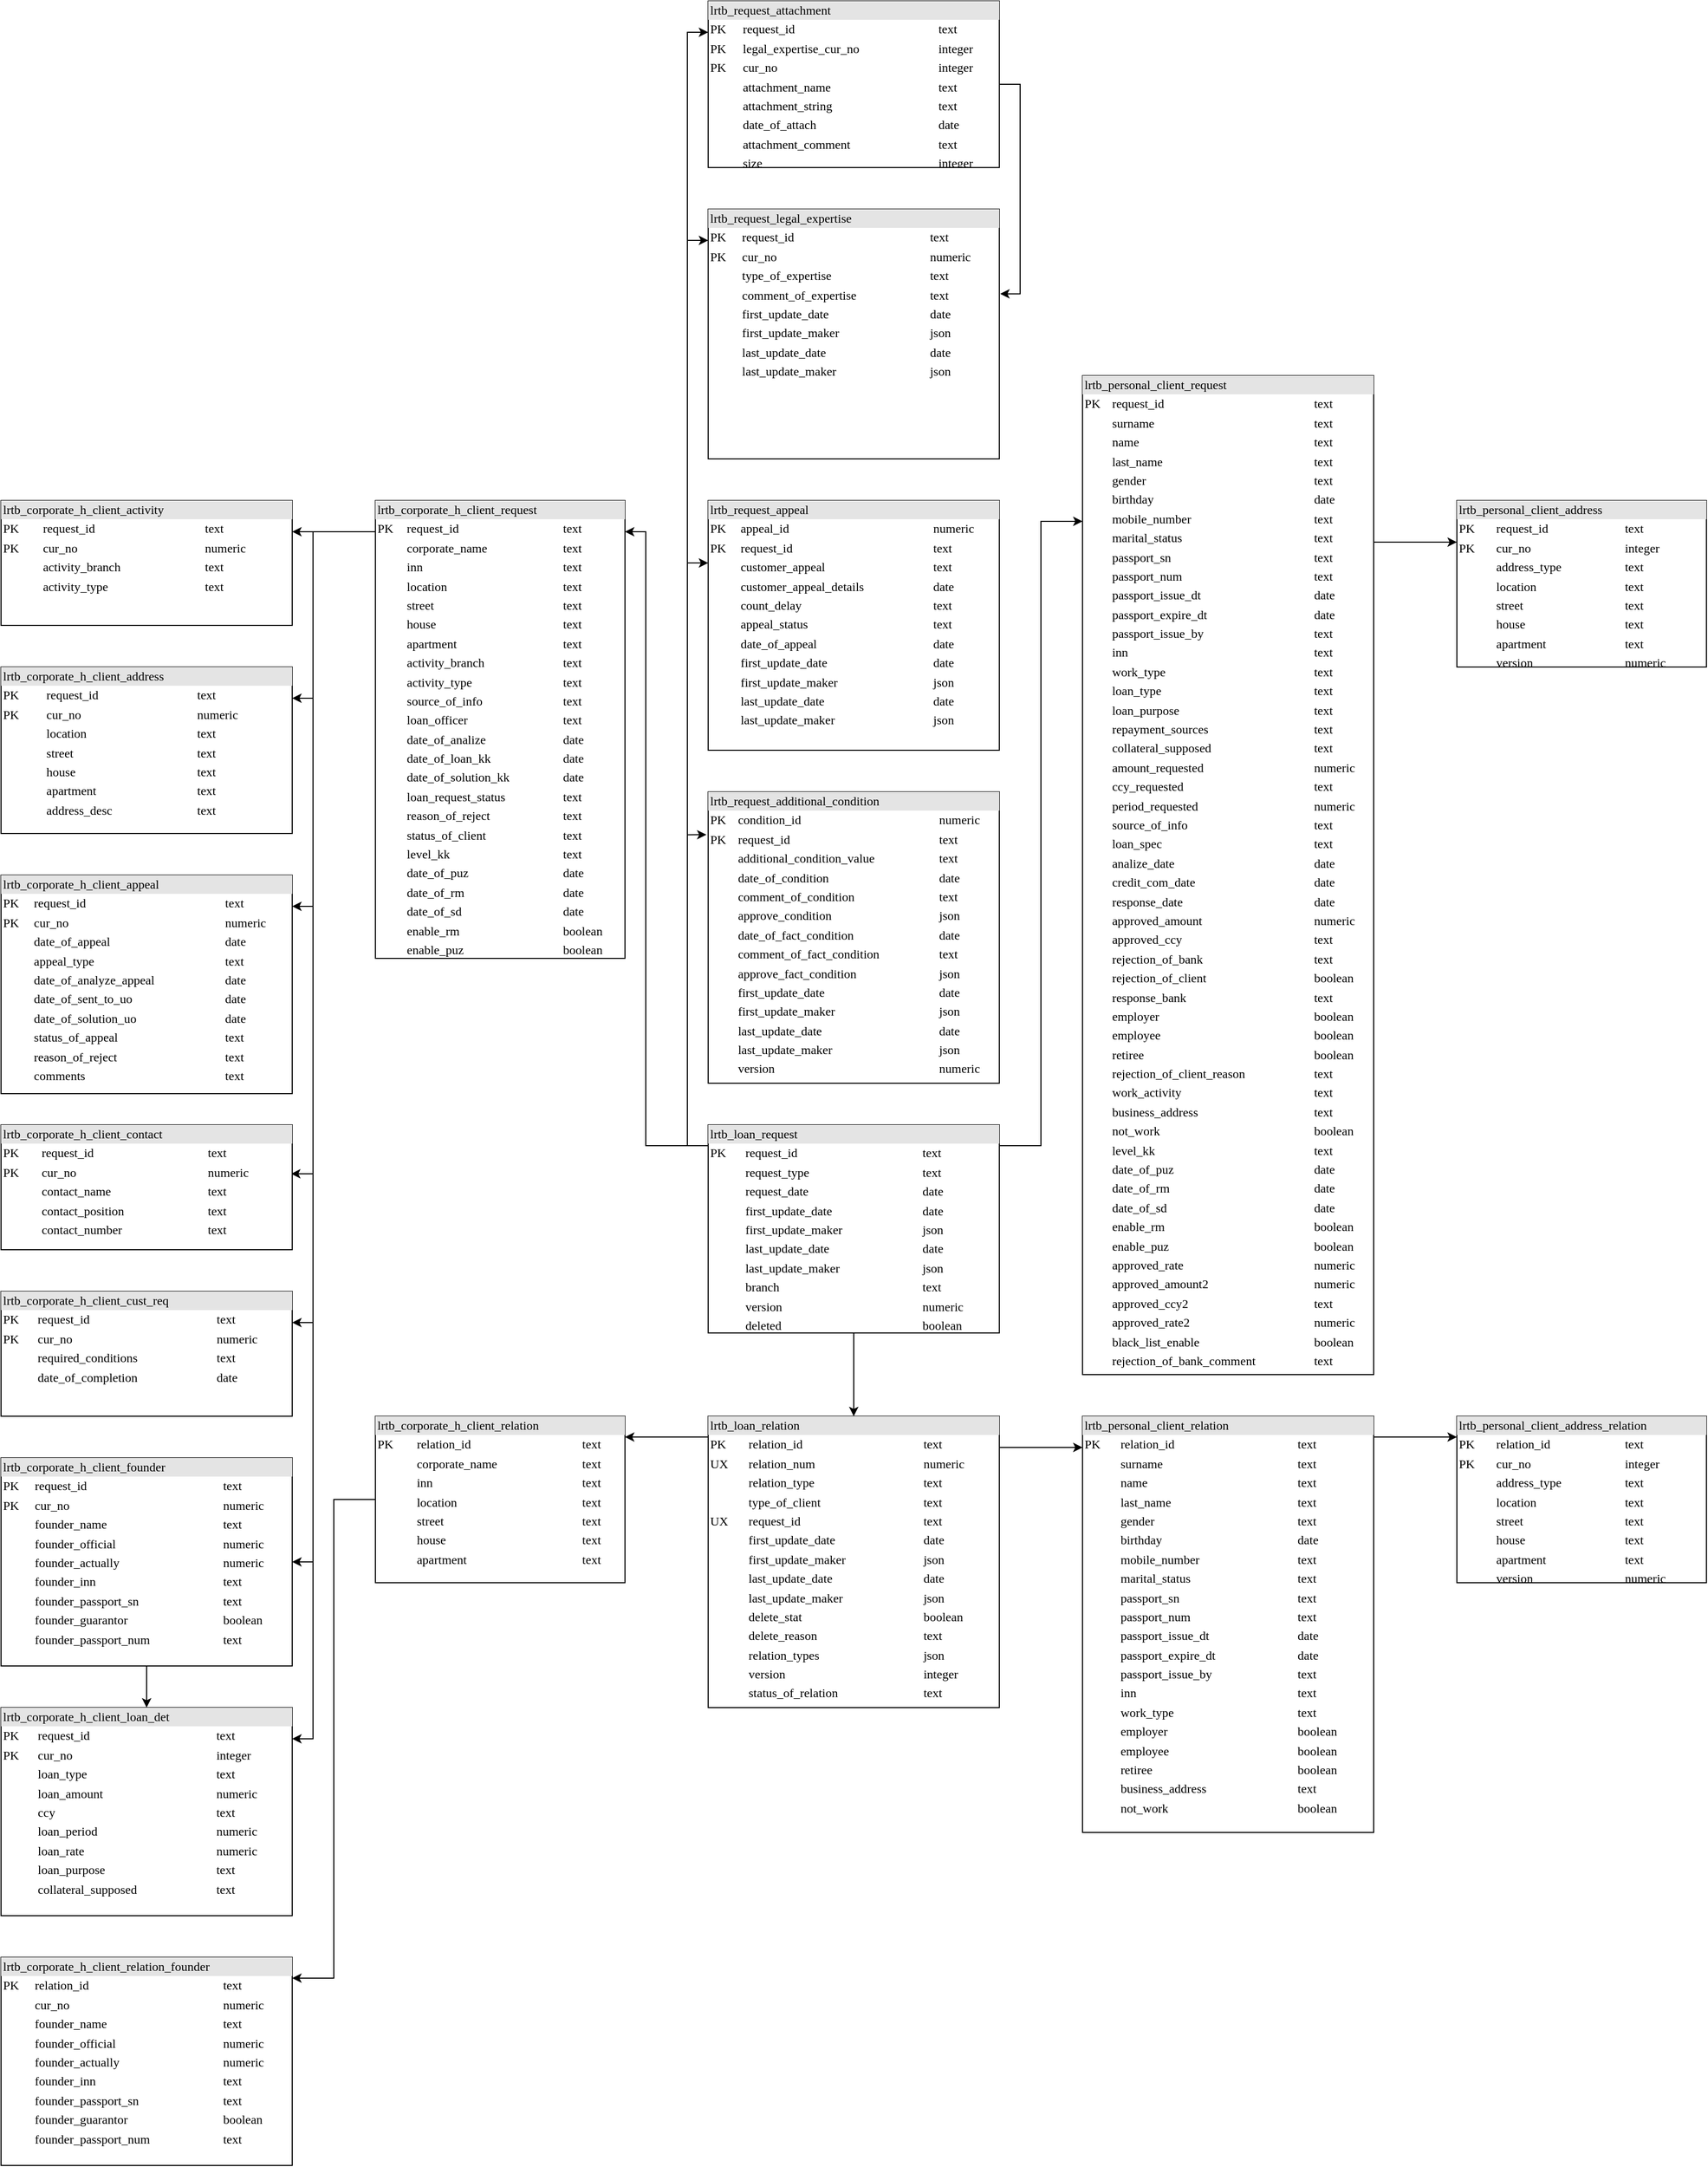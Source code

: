 <mxfile version="17.5.0" type="github" pages="2">
  <diagram name="Request Process" id="2ca16b54-16f6-2749-3443-fa8db7711227">
    <mxGraphModel dx="2878" dy="1815" grid="1" gridSize="10" guides="1" tooltips="1" connect="1" arrows="1" fold="1" page="1" pageScale="1" pageWidth="1100" pageHeight="850" background="none" math="0" shadow="0">
      <root>
        <mxCell id="0" />
        <mxCell id="1" parent="0" />
        <mxCell id="Chwgovc7j2mavLf5LXb5-2" value="" style="edgeStyle=orthogonalEdgeStyle;rounded=0;orthogonalLoop=1;jettySize=auto;html=1;exitX=0.5;exitY=1;exitDx=0;exitDy=0;" edge="1" parent="1" source="2ed32ef02a7f4228-2" target="Chwgovc7j2mavLf5LXb5-1">
          <mxGeometry relative="1" as="geometry">
            <Array as="points">
              <mxPoint x="300" y="910" />
              <mxPoint x="300" y="910" />
            </Array>
          </mxGeometry>
        </mxCell>
        <mxCell id="Chwgovc7j2mavLf5LXb5-4" value="" style="edgeStyle=orthogonalEdgeStyle;rounded=0;orthogonalLoop=1;jettySize=auto;html=1;" edge="1" parent="1" source="2ed32ef02a7f4228-2" target="Chwgovc7j2mavLf5LXb5-3">
          <mxGeometry relative="1" as="geometry">
            <Array as="points">
              <mxPoint x="100" y="660" />
              <mxPoint x="100" y="70" />
            </Array>
          </mxGeometry>
        </mxCell>
        <mxCell id="Chwgovc7j2mavLf5LXb5-53" style="edgeStyle=orthogonalEdgeStyle;rounded=0;orthogonalLoop=1;jettySize=auto;html=1;entryX=-0.006;entryY=0.147;entryDx=0;entryDy=0;entryPerimeter=0;" edge="1" parent="1" source="2ed32ef02a7f4228-2" target="Chwgovc7j2mavLf5LXb5-43">
          <mxGeometry relative="1" as="geometry">
            <mxPoint x="200" y="350" as="targetPoint" />
            <Array as="points">
              <mxPoint x="140" y="660" />
              <mxPoint x="140" y="361" />
            </Array>
          </mxGeometry>
        </mxCell>
        <mxCell id="Chwgovc7j2mavLf5LXb5-55" style="edgeStyle=orthogonalEdgeStyle;rounded=0;orthogonalLoop=1;jettySize=auto;html=1;entryX=0;entryY=0.25;entryDx=0;entryDy=0;" edge="1" parent="1" source="2ed32ef02a7f4228-2" target="Chwgovc7j2mavLf5LXb5-45">
          <mxGeometry relative="1" as="geometry">
            <Array as="points">
              <mxPoint x="140" y="660" />
              <mxPoint x="140" y="100" />
            </Array>
          </mxGeometry>
        </mxCell>
        <mxCell id="Chwgovc7j2mavLf5LXb5-56" style="edgeStyle=orthogonalEdgeStyle;rounded=0;orthogonalLoop=1;jettySize=auto;html=1;" edge="1" parent="1" source="2ed32ef02a7f4228-2" target="Chwgovc7j2mavLf5LXb5-51">
          <mxGeometry relative="1" as="geometry">
            <mxPoint x="200" y="30" as="targetPoint" />
            <Array as="points">
              <mxPoint x="140" y="660" />
              <mxPoint x="140" y="-210" />
            </Array>
          </mxGeometry>
        </mxCell>
        <mxCell id="Chwgovc7j2mavLf5LXb5-57" style="edgeStyle=orthogonalEdgeStyle;rounded=0;orthogonalLoop=1;jettySize=auto;html=1;" edge="1" parent="1" source="2ed32ef02a7f4228-2" target="Chwgovc7j2mavLf5LXb5-47">
          <mxGeometry relative="1" as="geometry">
            <Array as="points">
              <mxPoint x="140" y="660" />
              <mxPoint x="140" y="-410" />
            </Array>
          </mxGeometry>
        </mxCell>
        <mxCell id="2ed32ef02a7f4228-2" value="&lt;div style=&quot;box-sizing: border-box ; width: 100% ; background: #e4e4e4 ; padding: 2px&quot;&gt;lrtb_loan_request&lt;/div&gt;&lt;table style=&quot;width: 100% ; font-size: 1em&quot; cellpadding=&quot;2&quot; cellspacing=&quot;0&quot;&gt;&lt;tbody&gt;&lt;tr&gt;&lt;td&gt;PK&lt;/td&gt;&lt;td&gt;request_id&lt;br&gt;&lt;/td&gt;&lt;td&gt;text&lt;/td&gt;&lt;/tr&gt;&lt;tr&gt;&lt;td&gt;&lt;br&gt;&lt;/td&gt;&lt;td&gt;request_type&lt;/td&gt;&lt;td&gt;text&lt;/td&gt;&lt;/tr&gt;&lt;tr&gt;&lt;td&gt;&lt;/td&gt;&lt;td&gt;request_date&lt;/td&gt;&lt;td&gt;date&lt;br&gt;&lt;/td&gt;&lt;/tr&gt;&lt;tr&gt;&lt;td&gt;&lt;br&gt;&lt;/td&gt;&lt;td&gt;first_update_date&lt;/td&gt;&lt;td&gt;date&lt;/td&gt;&lt;/tr&gt;&lt;tr&gt;&lt;td&gt;&lt;br&gt;&lt;/td&gt;&lt;td&gt;first_update_maker&lt;br&gt;&lt;/td&gt;&lt;td&gt;json&lt;/td&gt;&lt;/tr&gt;&lt;tr&gt;&lt;td&gt;&lt;br&gt;&lt;/td&gt;&lt;td&gt;last_update_date&lt;br&gt;&lt;/td&gt;&lt;td&gt;date&lt;/td&gt;&lt;/tr&gt;&lt;tr&gt;&lt;td&gt;&lt;br&gt;&lt;/td&gt;&lt;td&gt;last_update_maker&lt;/td&gt;&lt;td&gt;json&lt;/td&gt;&lt;/tr&gt;&lt;tr&gt;&lt;td&gt;&lt;br&gt;&lt;/td&gt;&lt;td&gt;branch&lt;/td&gt;&lt;td&gt;text&lt;/td&gt;&lt;/tr&gt;&lt;tr&gt;&lt;td&gt;&lt;br&gt;&lt;/td&gt;&lt;td&gt;version&lt;/td&gt;&lt;td&gt;numeric&lt;/td&gt;&lt;/tr&gt;&lt;tr&gt;&lt;td&gt;&lt;br&gt;&lt;/td&gt;&lt;td&gt;deleted&lt;/td&gt;&lt;td&gt;boolean&lt;/td&gt;&lt;/tr&gt;&lt;/tbody&gt;&lt;/table&gt;" style="verticalAlign=top;align=left;overflow=fill;html=1;rounded=0;shadow=0;comic=0;labelBackgroundColor=none;strokeWidth=1;fontFamily=Verdana;fontSize=12" parent="1" vertex="1">
          <mxGeometry x="160" y="640" width="280" height="200" as="geometry" />
        </mxCell>
        <mxCell id="Chwgovc7j2mavLf5LXb5-7" style="edgeStyle=orthogonalEdgeStyle;rounded=0;orthogonalLoop=1;jettySize=auto;html=1;" edge="1" parent="1" source="Chwgovc7j2mavLf5LXb5-1" target="Chwgovc7j2mavLf5LXb5-5">
          <mxGeometry relative="1" as="geometry">
            <Array as="points">
              <mxPoint x="100" y="940" />
              <mxPoint x="100" y="940" />
            </Array>
          </mxGeometry>
        </mxCell>
        <mxCell id="Chwgovc7j2mavLf5LXb5-11" style="edgeStyle=orthogonalEdgeStyle;rounded=0;orthogonalLoop=1;jettySize=auto;html=1;" edge="1" parent="1" source="Chwgovc7j2mavLf5LXb5-1" target="Chwgovc7j2mavLf5LXb5-10">
          <mxGeometry relative="1" as="geometry">
            <Array as="points">
              <mxPoint x="490" y="950" />
              <mxPoint x="490" y="950" />
            </Array>
          </mxGeometry>
        </mxCell>
        <mxCell id="Chwgovc7j2mavLf5LXb5-1" value="&lt;div style=&quot;box-sizing: border-box ; width: 100% ; background: #e4e4e4 ; padding: 2px&quot;&gt;lrtb_loan_relation&lt;/div&gt;&lt;table style=&quot;width: 100% ; font-size: 1em&quot; cellpadding=&quot;2&quot; cellspacing=&quot;0&quot;&gt;&lt;tbody&gt;&lt;tr&gt;&lt;td&gt;PK&lt;/td&gt;&lt;td&gt;relation_id&lt;/td&gt;&lt;td&gt;text&lt;/td&gt;&lt;/tr&gt;&lt;tr&gt;&lt;td&gt;UX&lt;/td&gt;&lt;td&gt;relation_num&lt;/td&gt;&lt;td&gt;numeric&lt;/td&gt;&lt;/tr&gt;&lt;tr&gt;&lt;td&gt;&lt;br&gt;&lt;/td&gt;&lt;td&gt;relation_type&lt;/td&gt;&lt;td&gt;text&lt;/td&gt;&lt;/tr&gt;&lt;tr&gt;&lt;td&gt;&lt;br&gt;&lt;/td&gt;&lt;td&gt;type_of_client&lt;/td&gt;&lt;td&gt;text&lt;/td&gt;&lt;/tr&gt;&lt;tr&gt;&lt;td&gt;UX&lt;/td&gt;&lt;td&gt;request_id&lt;br&gt;&lt;/td&gt;&lt;td&gt;text&lt;/td&gt;&lt;/tr&gt;&lt;tr&gt;&lt;td&gt;&lt;br&gt;&lt;/td&gt;&lt;td&gt;first_update_date&lt;/td&gt;&lt;td&gt;date&lt;/td&gt;&lt;/tr&gt;&lt;tr&gt;&lt;td&gt;&lt;br&gt;&lt;/td&gt;&lt;td&gt;first_update_maker&lt;br&gt;&lt;/td&gt;&lt;td&gt;json&lt;/td&gt;&lt;/tr&gt;&lt;tr&gt;&lt;td&gt;&lt;br&gt;&lt;/td&gt;&lt;td&gt;last_update_date&lt;br&gt;&lt;/td&gt;&lt;td&gt;date&lt;/td&gt;&lt;/tr&gt;&lt;tr&gt;&lt;td&gt;&lt;br&gt;&lt;/td&gt;&lt;td&gt;last_update_maker&lt;/td&gt;&lt;td&gt;json&lt;/td&gt;&lt;/tr&gt;&lt;tr&gt;&lt;td&gt;&lt;br&gt;&lt;/td&gt;&lt;td&gt;delete_stat&lt;br&gt;&lt;/td&gt;&lt;td&gt;boolean&lt;br&gt;&lt;/td&gt;&lt;/tr&gt;&lt;tr&gt;&lt;td&gt;&lt;br&gt;&lt;/td&gt;&lt;td&gt;delete_reason&lt;/td&gt;&lt;td&gt;text&lt;/td&gt;&lt;/tr&gt;&lt;tr&gt;&lt;td&gt;&lt;br&gt;&lt;/td&gt;&lt;td&gt;relation_types&lt;/td&gt;&lt;td&gt;json&lt;/td&gt;&lt;/tr&gt;&lt;tr&gt;&lt;td&gt;&lt;br&gt;&lt;/td&gt;&lt;td&gt;version&lt;/td&gt;&lt;td&gt;integer&lt;/td&gt;&lt;/tr&gt;&lt;tr&gt;&lt;td&gt;&lt;br&gt;&lt;/td&gt;&lt;td&gt;status_of_relation&lt;/td&gt;&lt;td&gt;text&lt;/td&gt;&lt;/tr&gt;&lt;/tbody&gt;&lt;/table&gt;" style="verticalAlign=top;align=left;overflow=fill;html=1;rounded=0;shadow=0;comic=0;labelBackgroundColor=none;strokeWidth=1;fontFamily=Verdana;fontSize=12" vertex="1" parent="1">
          <mxGeometry x="160" y="920" width="280" height="280" as="geometry" />
        </mxCell>
        <mxCell id="Chwgovc7j2mavLf5LXb5-9" value="" style="edgeStyle=orthogonalEdgeStyle;rounded=0;orthogonalLoop=1;jettySize=auto;html=1;exitX=1;exitY=0.5;exitDx=0;exitDy=0;" edge="1" parent="1" source="2ed32ef02a7f4228-2" target="Chwgovc7j2mavLf5LXb5-8">
          <mxGeometry relative="1" as="geometry">
            <Array as="points">
              <mxPoint x="440" y="660" />
              <mxPoint x="480" y="660" />
              <mxPoint x="480" y="60" />
            </Array>
          </mxGeometry>
        </mxCell>
        <mxCell id="Chwgovc7j2mavLf5LXb5-21" style="edgeStyle=orthogonalEdgeStyle;rounded=0;orthogonalLoop=1;jettySize=auto;html=1;" edge="1" parent="1" source="Chwgovc7j2mavLf5LXb5-3" target="Chwgovc7j2mavLf5LXb5-19">
          <mxGeometry relative="1" as="geometry">
            <Array as="points">
              <mxPoint x="-170" y="70" />
              <mxPoint x="-170" y="70" />
            </Array>
          </mxGeometry>
        </mxCell>
        <mxCell id="Chwgovc7j2mavLf5LXb5-24" style="edgeStyle=orthogonalEdgeStyle;rounded=0;orthogonalLoop=1;jettySize=auto;html=1;" edge="1" parent="1" source="Chwgovc7j2mavLf5LXb5-3" target="Chwgovc7j2mavLf5LXb5-22">
          <mxGeometry relative="1" as="geometry">
            <Array as="points">
              <mxPoint x="-220" y="70" />
              <mxPoint x="-220" y="230" />
            </Array>
          </mxGeometry>
        </mxCell>
        <mxCell id="Chwgovc7j2mavLf5LXb5-27" style="edgeStyle=orthogonalEdgeStyle;rounded=0;orthogonalLoop=1;jettySize=auto;html=1;" edge="1" parent="1" source="Chwgovc7j2mavLf5LXb5-3" target="Chwgovc7j2mavLf5LXb5-25">
          <mxGeometry relative="1" as="geometry">
            <Array as="points">
              <mxPoint x="-220" y="70" />
              <mxPoint x="-220" y="430" />
            </Array>
          </mxGeometry>
        </mxCell>
        <mxCell id="Chwgovc7j2mavLf5LXb5-35" style="edgeStyle=orthogonalEdgeStyle;rounded=0;orthogonalLoop=1;jettySize=auto;html=1;entryX=0.996;entryY=0.392;entryDx=0;entryDy=0;entryPerimeter=0;" edge="1" parent="1" source="Chwgovc7j2mavLf5LXb5-3" target="Chwgovc7j2mavLf5LXb5-28">
          <mxGeometry relative="1" as="geometry">
            <Array as="points">
              <mxPoint x="-220" y="70" />
              <mxPoint x="-220" y="687" />
            </Array>
          </mxGeometry>
        </mxCell>
        <mxCell id="Chwgovc7j2mavLf5LXb5-36" style="edgeStyle=orthogonalEdgeStyle;rounded=0;orthogonalLoop=1;jettySize=auto;html=1;" edge="1" parent="1" source="Chwgovc7j2mavLf5LXb5-3" target="Chwgovc7j2mavLf5LXb5-33">
          <mxGeometry relative="1" as="geometry">
            <Array as="points">
              <mxPoint x="-220" y="70" />
              <mxPoint x="-220" y="830" />
            </Array>
          </mxGeometry>
        </mxCell>
        <mxCell id="Chwgovc7j2mavLf5LXb5-39" style="edgeStyle=orthogonalEdgeStyle;rounded=0;orthogonalLoop=1;jettySize=auto;html=1;entryX=1;entryY=0.5;entryDx=0;entryDy=0;" edge="1" parent="1" source="Chwgovc7j2mavLf5LXb5-3" target="Chwgovc7j2mavLf5LXb5-37">
          <mxGeometry relative="1" as="geometry">
            <Array as="points">
              <mxPoint x="-220" y="70" />
              <mxPoint x="-220" y="1060" />
            </Array>
          </mxGeometry>
        </mxCell>
        <mxCell id="Chwgovc7j2mavLf5LXb5-42" style="edgeStyle=orthogonalEdgeStyle;rounded=0;orthogonalLoop=1;jettySize=auto;html=1;" edge="1" parent="1" source="Chwgovc7j2mavLf5LXb5-3" target="Chwgovc7j2mavLf5LXb5-40">
          <mxGeometry relative="1" as="geometry">
            <Array as="points">
              <mxPoint x="-220" y="70" />
              <mxPoint x="-220" y="1230" />
            </Array>
          </mxGeometry>
        </mxCell>
        <mxCell id="Chwgovc7j2mavLf5LXb5-3" value="&lt;div style=&quot;box-sizing: border-box ; width: 100% ; background: #e4e4e4 ; padding: 2px&quot;&gt;lrtb_corporate_h_client_request&lt;/div&gt;&lt;table style=&quot;width: 100% ; font-size: 1em&quot; cellpadding=&quot;2&quot; cellspacing=&quot;0&quot;&gt;&lt;tbody&gt;&lt;tr&gt;&lt;td&gt;PK&lt;/td&gt;&lt;td&gt;request_id&lt;br&gt;&lt;/td&gt;&lt;td&gt;text&lt;/td&gt;&lt;/tr&gt;&lt;tr&gt;&lt;td&gt;&lt;br&gt;&lt;/td&gt;&lt;td&gt;corporate_name&lt;/td&gt;&lt;td&gt;text&lt;/td&gt;&lt;/tr&gt;&lt;tr&gt;&lt;td&gt;&lt;/td&gt;&lt;td&gt;inn&lt;/td&gt;&lt;td&gt;text&lt;br&gt;&lt;/td&gt;&lt;/tr&gt;&lt;tr&gt;&lt;td&gt;&lt;br&gt;&lt;/td&gt;&lt;td&gt;location&lt;/td&gt;&lt;td&gt;text&lt;/td&gt;&lt;/tr&gt;&lt;tr&gt;&lt;td&gt;&lt;br&gt;&lt;/td&gt;&lt;td&gt;street&lt;/td&gt;&lt;td&gt;text&lt;/td&gt;&lt;/tr&gt;&lt;tr&gt;&lt;td&gt;&lt;br&gt;&lt;/td&gt;&lt;td&gt;house&lt;/td&gt;&lt;td&gt;text&lt;/td&gt;&lt;/tr&gt;&lt;tr&gt;&lt;td&gt;&lt;br&gt;&lt;/td&gt;&lt;td&gt;apartment&lt;/td&gt;&lt;td&gt;text&lt;br&gt;&lt;/td&gt;&lt;/tr&gt;&lt;tr&gt;&lt;td&gt;&lt;br&gt;&lt;/td&gt;&lt;td&gt;activity_branch&lt;/td&gt;&lt;td&gt;text&lt;br&gt;&lt;/td&gt;&lt;/tr&gt;&lt;tr&gt;&lt;td&gt;&lt;br&gt;&lt;/td&gt;&lt;td&gt;activity_type&lt;/td&gt;&lt;td&gt;text&lt;br&gt;&lt;/td&gt;&lt;/tr&gt;&lt;tr&gt;&lt;td&gt;&lt;br&gt;&lt;/td&gt;&lt;td&gt;source_of_info&lt;/td&gt;&lt;td&gt;text&lt;br&gt;&lt;/td&gt;&lt;/tr&gt;&lt;tr&gt;&lt;td&gt;&lt;br&gt;&lt;/td&gt;&lt;td&gt;loan_officer&lt;/td&gt;&lt;td&gt;text&lt;/td&gt;&lt;/tr&gt;&lt;tr&gt;&lt;td&gt;&lt;br&gt;&lt;/td&gt;&lt;td&gt;date_of_analize&lt;/td&gt;&lt;td&gt;date&lt;/td&gt;&lt;/tr&gt;&lt;tr&gt;&lt;td&gt;&lt;br&gt;&lt;/td&gt;&lt;td&gt;date_of_loan_kk&lt;/td&gt;&lt;td&gt;date&lt;/td&gt;&lt;/tr&gt;&lt;tr&gt;&lt;td&gt;&lt;br&gt;&lt;/td&gt;&lt;td&gt;date_of_solution_kk&lt;/td&gt;&lt;td&gt;date&lt;/td&gt;&lt;/tr&gt;&lt;tr&gt;&lt;td&gt;&lt;br&gt;&lt;/td&gt;&lt;td&gt;loan_request_status&lt;/td&gt;&lt;td&gt;text&lt;br&gt;&lt;/td&gt;&lt;/tr&gt;&lt;tr&gt;&lt;td&gt;&lt;br&gt;&lt;/td&gt;&lt;td&gt;reason_of_reject&lt;/td&gt;&lt;td&gt;text&lt;br&gt;&lt;/td&gt;&lt;/tr&gt;&lt;tr&gt;&lt;td&gt;&lt;br&gt;&lt;/td&gt;&lt;td&gt;status_of_client&lt;/td&gt;&lt;td&gt;text&lt;br&gt;&lt;/td&gt;&lt;/tr&gt;&lt;tr&gt;&lt;td&gt;&lt;br&gt;&lt;/td&gt;&lt;td&gt;level_kk&lt;/td&gt;&lt;td&gt;text&lt;/td&gt;&lt;/tr&gt;&lt;tr&gt;&lt;td&gt;&lt;br&gt;&lt;/td&gt;&lt;td&gt;date_of_puz&lt;/td&gt;&lt;td&gt;date&lt;/td&gt;&lt;/tr&gt;&lt;tr&gt;&lt;td&gt;&lt;br&gt;&lt;/td&gt;&lt;td&gt;date_of_rm&lt;/td&gt;&lt;td&gt;date&lt;/td&gt;&lt;/tr&gt;&lt;tr&gt;&lt;td&gt;&lt;br&gt;&lt;/td&gt;&lt;td&gt;date_of_sd&lt;/td&gt;&lt;td&gt;date&lt;/td&gt;&lt;/tr&gt;&lt;tr&gt;&lt;td&gt;&lt;br&gt;&lt;/td&gt;&lt;td&gt;enable_rm&lt;/td&gt;&lt;td&gt;boolean&lt;/td&gt;&lt;/tr&gt;&lt;tr&gt;&lt;td&gt;&lt;br&gt;&lt;/td&gt;&lt;td&gt;enable_puz&lt;/td&gt;&lt;td&gt;boolean&lt;/td&gt;&lt;/tr&gt;&lt;/tbody&gt;&lt;/table&gt;" style="verticalAlign=top;align=left;overflow=fill;html=1;rounded=0;shadow=0;comic=0;labelBackgroundColor=none;strokeWidth=1;fontFamily=Verdana;fontSize=12" vertex="1" parent="1">
          <mxGeometry x="-160" y="40" width="240" height="440" as="geometry" />
        </mxCell>
        <mxCell id="Chwgovc7j2mavLf5LXb5-60" value="" style="edgeStyle=orthogonalEdgeStyle;rounded=0;orthogonalLoop=1;jettySize=auto;html=1;" edge="1" parent="1" source="Chwgovc7j2mavLf5LXb5-5" target="Chwgovc7j2mavLf5LXb5-59">
          <mxGeometry relative="1" as="geometry">
            <Array as="points">
              <mxPoint x="-200" y="1000" />
              <mxPoint x="-200" y="1460" />
            </Array>
          </mxGeometry>
        </mxCell>
        <mxCell id="Chwgovc7j2mavLf5LXb5-5" value="&lt;div style=&quot;box-sizing: border-box ; width: 100% ; background: #e4e4e4 ; padding: 2px&quot;&gt;lrtb_corporate_h_client_relation&lt;/div&gt;&lt;table style=&quot;width: 100% ; font-size: 1em&quot; cellpadding=&quot;2&quot; cellspacing=&quot;0&quot;&gt;&lt;tbody&gt;&lt;tr&gt;&lt;td&gt;PK&lt;/td&gt;&lt;td&gt;relation_id&lt;br&gt;&lt;/td&gt;&lt;td&gt;text&lt;/td&gt;&lt;/tr&gt;&lt;tr&gt;&lt;td&gt;&lt;br&gt;&lt;/td&gt;&lt;td&gt;corporate_name&lt;/td&gt;&lt;td&gt;text&lt;/td&gt;&lt;/tr&gt;&lt;tr&gt;&lt;td&gt;&lt;/td&gt;&lt;td&gt;inn&lt;/td&gt;&lt;td&gt;text&lt;br&gt;&lt;/td&gt;&lt;/tr&gt;&lt;tr&gt;&lt;td&gt;&lt;br&gt;&lt;/td&gt;&lt;td&gt;location&lt;/td&gt;&lt;td&gt;text&lt;/td&gt;&lt;/tr&gt;&lt;tr&gt;&lt;td&gt;&lt;br&gt;&lt;/td&gt;&lt;td&gt;street&lt;/td&gt;&lt;td&gt;text&lt;/td&gt;&lt;/tr&gt;&lt;tr&gt;&lt;td&gt;&lt;br&gt;&lt;/td&gt;&lt;td&gt;house&lt;/td&gt;&lt;td&gt;text&lt;/td&gt;&lt;/tr&gt;&lt;tr&gt;&lt;td&gt;&lt;br&gt;&lt;/td&gt;&lt;td&gt;apartment&lt;/td&gt;&lt;td&gt;text&lt;br&gt;&lt;/td&gt;&lt;/tr&gt;&lt;/tbody&gt;&lt;/table&gt;" style="verticalAlign=top;align=left;overflow=fill;html=1;rounded=0;shadow=0;comic=0;labelBackgroundColor=none;strokeWidth=1;fontFamily=Verdana;fontSize=12" vertex="1" parent="1">
          <mxGeometry x="-160" y="920" width="240" height="160" as="geometry" />
        </mxCell>
        <mxCell id="Chwgovc7j2mavLf5LXb5-17" style="edgeStyle=orthogonalEdgeStyle;rounded=0;orthogonalLoop=1;jettySize=auto;html=1;entryX=0;entryY=0.25;entryDx=0;entryDy=0;" edge="1" parent="1" source="Chwgovc7j2mavLf5LXb5-8" target="Chwgovc7j2mavLf5LXb5-12">
          <mxGeometry relative="1" as="geometry">
            <mxPoint x="870" y="530" as="targetPoint" />
            <Array as="points">
              <mxPoint x="820" y="80" />
              <mxPoint x="820" y="80" />
            </Array>
          </mxGeometry>
        </mxCell>
        <mxCell id="Chwgovc7j2mavLf5LXb5-8" value="&lt;div style=&quot;box-sizing: border-box ; width: 100% ; background: #e4e4e4 ; padding: 2px&quot;&gt;lrtb_personal_client_request&lt;/div&gt;&lt;table style=&quot;width: 100% ; font-size: 1em&quot; cellpadding=&quot;2&quot; cellspacing=&quot;0&quot;&gt;&lt;tbody&gt;&lt;tr&gt;&lt;td&gt;PK&lt;/td&gt;&lt;td&gt;request_id&lt;br&gt;&lt;/td&gt;&lt;td&gt;text&lt;/td&gt;&lt;/tr&gt;&lt;tr&gt;&lt;td&gt;&lt;br&gt;&lt;/td&gt;&lt;td&gt;surname&lt;/td&gt;&lt;td&gt;text&lt;/td&gt;&lt;/tr&gt;&lt;tr&gt;&lt;td&gt;&lt;/td&gt;&lt;td&gt;name&lt;/td&gt;&lt;td&gt;text&lt;br&gt;&lt;/td&gt;&lt;/tr&gt;&lt;tr&gt;&lt;td&gt;&lt;br&gt;&lt;/td&gt;&lt;td&gt;last_name&lt;br&gt;&lt;/td&gt;&lt;td&gt;text&lt;br&gt;&lt;/td&gt;&lt;/tr&gt;&lt;tr&gt;&lt;td&gt;&lt;br&gt;&lt;/td&gt;&lt;td&gt;gender&lt;br&gt;&lt;/td&gt;&lt;td&gt;text&lt;br&gt;&lt;/td&gt;&lt;/tr&gt;&lt;tr&gt;&lt;td&gt;&lt;br&gt;&lt;/td&gt;&lt;td&gt;birthday&lt;br&gt;&lt;/td&gt;&lt;td&gt;date&lt;br&gt;&lt;/td&gt;&lt;/tr&gt;&lt;tr&gt;&lt;td&gt;&lt;br&gt;&lt;/td&gt;&lt;td&gt;mobile_number&lt;br&gt;&lt;/td&gt;&lt;td&gt;text&lt;br&gt;&lt;/td&gt;&lt;/tr&gt;&lt;tr&gt;&lt;td&gt;&lt;br&gt;&lt;/td&gt;&lt;td&gt;marital_status&lt;br&gt;&lt;/td&gt;&lt;td&gt;text&lt;br&gt;&lt;/td&gt;&lt;/tr&gt;&lt;tr&gt;&lt;td&gt;&lt;br&gt;&lt;/td&gt;&lt;td&gt;passport_sn&lt;br&gt;&lt;/td&gt;&lt;td&gt;text&lt;br&gt;&lt;/td&gt;&lt;/tr&gt;&lt;tr&gt;&lt;td&gt;&lt;br&gt;&lt;/td&gt;&lt;td&gt;passport_num&lt;br&gt;&lt;/td&gt;&lt;td&gt;text&lt;br&gt;&lt;/td&gt;&lt;/tr&gt;&lt;tr&gt;&lt;td&gt;&lt;br&gt;&lt;/td&gt;&lt;td&gt;passport_issue_dt&lt;br&gt;&lt;/td&gt;&lt;td&gt;date&lt;br&gt;&lt;/td&gt;&lt;/tr&gt;&lt;tr&gt;&lt;td&gt;&lt;br&gt;&lt;/td&gt;&lt;td&gt;passport_expire_dt&lt;br&gt;&lt;/td&gt;&lt;td&gt;date&lt;br&gt;&lt;/td&gt;&lt;/tr&gt;&lt;tr&gt;&lt;td&gt;&lt;br&gt;&lt;/td&gt;&lt;td&gt;passport_issue_by&lt;br&gt;&lt;/td&gt;&lt;td&gt;text&lt;br&gt;&lt;/td&gt;&lt;/tr&gt;&lt;tr&gt;&lt;td&gt;&lt;br&gt;&lt;/td&gt;&lt;td&gt;inn&lt;br&gt;&lt;/td&gt;&lt;td&gt;text&lt;br&gt;&lt;/td&gt;&lt;/tr&gt;&lt;tr&gt;&lt;td&gt;&lt;br&gt;&lt;/td&gt;&lt;td&gt;work_type&lt;br&gt;&lt;/td&gt;&lt;td&gt;text&lt;br&gt;&lt;/td&gt;&lt;/tr&gt;&lt;tr&gt;&lt;td&gt;&lt;br&gt;&lt;/td&gt;&lt;td&gt;loan_type&lt;br&gt;&lt;/td&gt;&lt;td&gt;text&lt;br&gt;&lt;/td&gt;&lt;/tr&gt;&lt;tr&gt;&lt;td&gt;&lt;br&gt;&lt;/td&gt;&lt;td&gt;loan_purpose&lt;br&gt;&lt;/td&gt;&lt;td&gt;text&lt;br&gt;&lt;/td&gt;&lt;/tr&gt;&lt;tr&gt;&lt;td&gt;&lt;br&gt;&lt;/td&gt;&lt;td&gt;repayment_sources&lt;br&gt;&lt;/td&gt;&lt;td&gt;text&lt;br&gt;&lt;/td&gt;&lt;/tr&gt;&lt;tr&gt;&lt;td&gt;&lt;br&gt;&lt;/td&gt;&lt;td&gt;collateral_supposed&lt;br&gt;&lt;/td&gt;&lt;td&gt;text&lt;br&gt;&lt;/td&gt;&lt;/tr&gt;&lt;tr&gt;&lt;td&gt;&lt;br&gt;&lt;/td&gt;&lt;td&gt;amount_requested&lt;br&gt;&lt;/td&gt;&lt;td&gt;numeric&lt;br&gt;&lt;/td&gt;&lt;/tr&gt;&lt;tr&gt;&lt;td&gt;&lt;br&gt;&lt;/td&gt;&lt;td&gt;ccy_requested&lt;br&gt;&lt;/td&gt;&lt;td&gt;text&lt;br&gt;&lt;/td&gt;&lt;/tr&gt;&lt;tr&gt;&lt;td&gt;&lt;br&gt;&lt;/td&gt;&lt;td&gt;period_requested&lt;br&gt;&lt;/td&gt;&lt;td&gt;numeric&lt;br&gt;&lt;/td&gt;&lt;/tr&gt;&lt;tr&gt;&lt;td&gt;&lt;br&gt;&lt;/td&gt;&lt;td&gt;source_of_info&lt;br&gt;&lt;/td&gt;&lt;td&gt;text&lt;br&gt;&lt;/td&gt;&lt;/tr&gt;&lt;tr&gt;&lt;td&gt;&lt;br&gt;&lt;/td&gt;&lt;td&gt;loan_spec&lt;br&gt;&lt;/td&gt;&lt;td&gt;text&lt;br&gt;&lt;/td&gt;&lt;/tr&gt;&lt;tr&gt;&lt;td&gt;&lt;br&gt;&lt;/td&gt;&lt;td&gt;analize_date&lt;br&gt;&lt;/td&gt;&lt;td&gt;date&lt;br&gt;&lt;/td&gt;&lt;/tr&gt;&lt;tr&gt;&lt;td&gt;&lt;br&gt;&lt;/td&gt;&lt;td&gt;credit_com_date&lt;br&gt;&lt;/td&gt;&lt;td&gt;date&lt;br&gt;&lt;/td&gt;&lt;/tr&gt;&lt;tr&gt;&lt;td&gt;&lt;br&gt;&lt;/td&gt;&lt;td&gt;response_date&lt;br&gt;&lt;/td&gt;&lt;td&gt;date&lt;br&gt;&lt;/td&gt;&lt;/tr&gt;&lt;tr&gt;&lt;td&gt;&lt;br&gt;&lt;/td&gt;&lt;td&gt;approved_amount&lt;br&gt;&lt;/td&gt;&lt;td&gt;numeric&lt;br&gt;&lt;/td&gt;&lt;/tr&gt;&lt;tr&gt;&lt;td&gt;&lt;br&gt;&lt;/td&gt;&lt;td&gt;approved_ccy&lt;br&gt;&lt;/td&gt;&lt;td&gt;text&lt;br&gt;&lt;/td&gt;&lt;/tr&gt;&lt;tr&gt;&lt;td&gt;&lt;br&gt;&lt;/td&gt;&lt;td&gt;rejection_of_bank&lt;br&gt;&lt;/td&gt;&lt;td&gt;text&lt;br&gt;&lt;/td&gt;&lt;/tr&gt;&lt;tr&gt;&lt;td&gt;&lt;br&gt;&lt;/td&gt;&lt;td&gt;rejection_of_client&lt;br&gt;&lt;/td&gt;&lt;td&gt;boolean&lt;br&gt;&lt;/td&gt;&lt;/tr&gt;&lt;tr&gt;&lt;td&gt;&lt;br&gt;&lt;/td&gt;&lt;td&gt;response_bank&lt;br&gt;&lt;/td&gt;&lt;td&gt;text&lt;br&gt;&lt;/td&gt;&lt;/tr&gt;&lt;tr&gt;&lt;td&gt;&lt;br&gt;&lt;/td&gt;&lt;td&gt;employer&lt;br&gt;&lt;/td&gt;&lt;td&gt;boolean&lt;br&gt;&lt;/td&gt;&lt;/tr&gt;&lt;tr&gt;&lt;td&gt;&lt;br&gt;&lt;/td&gt;&lt;td&gt;employee&lt;br&gt;&lt;/td&gt;&lt;td&gt;boolean&lt;br&gt;&lt;/td&gt;&lt;/tr&gt;&lt;tr&gt;&lt;td&gt;&lt;br&gt;&lt;/td&gt;&lt;td&gt;retiree&lt;br&gt;&lt;/td&gt;&lt;td&gt;boolean&lt;br&gt;&lt;/td&gt;&lt;/tr&gt;&lt;tr&gt;&lt;td&gt;&lt;br&gt;&lt;/td&gt;&lt;td&gt;rejection_of_client_reason&lt;br&gt;&lt;/td&gt;&lt;td&gt;text&lt;br&gt;&lt;/td&gt;&lt;/tr&gt;&lt;tr&gt;&lt;td&gt;&lt;br&gt;&lt;/td&gt;&lt;td&gt;work_activity&lt;br&gt;&lt;/td&gt;&lt;td&gt;text&lt;br&gt;&lt;/td&gt;&lt;/tr&gt;&lt;tr&gt;&lt;td&gt;&lt;br&gt;&lt;/td&gt;&lt;td&gt;business_address&lt;br&gt;&lt;/td&gt;&lt;td&gt;text&lt;br&gt;&lt;/td&gt;&lt;/tr&gt;&lt;tr&gt;&lt;td&gt;&lt;br&gt;&lt;/td&gt;&lt;td&gt;not_work&lt;br&gt;&lt;/td&gt;&lt;td&gt;boolean&lt;br&gt;&lt;/td&gt;&lt;/tr&gt;&lt;tr&gt;&lt;td&gt;&lt;br&gt;&lt;/td&gt;&lt;td&gt;level_kk&lt;br&gt;&lt;/td&gt;&lt;td&gt;text&lt;br&gt;&lt;/td&gt;&lt;/tr&gt;&lt;tr&gt;&lt;td&gt;&lt;br&gt;&lt;/td&gt;&lt;td&gt;date_of_puz&lt;br&gt;&lt;/td&gt;&lt;td&gt;date&lt;br&gt;&lt;/td&gt;&lt;/tr&gt;&lt;tr&gt;&lt;td&gt;&lt;br&gt;&lt;/td&gt;&lt;td&gt;date_of_rm&lt;br&gt;&lt;/td&gt;&lt;td&gt;date&lt;br&gt;&lt;/td&gt;&lt;/tr&gt;&lt;tr&gt;&lt;td&gt;&lt;br&gt;&lt;/td&gt;&lt;td&gt;date_of_sd&lt;br&gt;&lt;/td&gt;&lt;td&gt;date&lt;br&gt;&lt;/td&gt;&lt;/tr&gt;&lt;tr&gt;&lt;td&gt;&lt;br&gt;&lt;/td&gt;&lt;td&gt;enable_rm&lt;br&gt;&lt;/td&gt;&lt;td&gt;boolean&lt;br&gt;&lt;/td&gt;&lt;/tr&gt;&lt;tr&gt;&lt;td&gt;&lt;br&gt;&lt;/td&gt;&lt;td&gt;enable_puz&lt;br&gt;&lt;/td&gt;&lt;td&gt;boolean&lt;br&gt;&lt;/td&gt;&lt;/tr&gt;&lt;tr&gt;&lt;td&gt;&lt;br&gt;&lt;/td&gt;&lt;td&gt;approved_rate&lt;br&gt;&lt;/td&gt;&lt;td&gt;numeric&lt;br&gt;&lt;/td&gt;&lt;/tr&gt;&lt;tr&gt;&lt;td&gt;&lt;br&gt;&lt;/td&gt;&lt;td&gt;approved_amount2&lt;br&gt;&lt;/td&gt;&lt;td&gt;numeric&lt;br&gt;&lt;/td&gt;&lt;/tr&gt;&lt;tr&gt;&lt;td&gt;&lt;br&gt;&lt;/td&gt;&lt;td&gt;approved_ccy2&lt;br&gt;&lt;/td&gt;&lt;td&gt;text&lt;br&gt;&lt;/td&gt;&lt;/tr&gt;&lt;tr&gt;&lt;td&gt;&lt;br&gt;&lt;/td&gt;&lt;td&gt;approved_rate2&lt;br&gt;&lt;/td&gt;&lt;td&gt;numeric&lt;br&gt;&lt;/td&gt;&lt;/tr&gt;&lt;tr&gt;&lt;td&gt;&lt;br&gt;&lt;/td&gt;&lt;td&gt;black_list_enable&lt;br&gt;&lt;/td&gt;&lt;td&gt;boolean&lt;br&gt;&lt;/td&gt;&lt;/tr&gt;&lt;tr&gt;&lt;td&gt;&lt;br&gt;&lt;/td&gt;&lt;td&gt;rejection_of_bank_comment&lt;br&gt;&lt;/td&gt;&lt;td&gt;text&lt;br&gt;&lt;/td&gt;&lt;/tr&gt;&lt;/tbody&gt;&lt;/table&gt;" style="verticalAlign=top;align=left;overflow=fill;html=1;rounded=0;shadow=0;comic=0;labelBackgroundColor=none;strokeWidth=1;fontFamily=Verdana;fontSize=12" vertex="1" parent="1">
          <mxGeometry x="520" y="-80" width="280" height="960" as="geometry" />
        </mxCell>
        <mxCell id="Chwgovc7j2mavLf5LXb5-18" style="edgeStyle=orthogonalEdgeStyle;rounded=0;orthogonalLoop=1;jettySize=auto;html=1;" edge="1" parent="1" source="Chwgovc7j2mavLf5LXb5-10" target="Chwgovc7j2mavLf5LXb5-14">
          <mxGeometry relative="1" as="geometry">
            <Array as="points">
              <mxPoint x="850" y="940" />
              <mxPoint x="850" y="940" />
            </Array>
          </mxGeometry>
        </mxCell>
        <mxCell id="Chwgovc7j2mavLf5LXb5-10" value="&lt;div style=&quot;box-sizing: border-box ; width: 100% ; background: #e4e4e4 ; padding: 2px&quot;&gt;lrtb_personal_client_relation&lt;/div&gt;&lt;table style=&quot;width: 100% ; font-size: 1em&quot; cellpadding=&quot;2&quot; cellspacing=&quot;0&quot;&gt;&lt;tbody&gt;&lt;tr&gt;&lt;td&gt;PK&lt;/td&gt;&lt;td&gt;relation_id&lt;/td&gt;&lt;td&gt;text&lt;/td&gt;&lt;/tr&gt;&lt;tr&gt;&lt;td&gt;&lt;br&gt;&lt;/td&gt;&lt;td&gt;surname&lt;/td&gt;&lt;td&gt;text&lt;/td&gt;&lt;/tr&gt;&lt;tr&gt;&lt;td&gt;&lt;/td&gt;&lt;td&gt;name&lt;/td&gt;&lt;td&gt;text&lt;br&gt;&lt;/td&gt;&lt;/tr&gt;&lt;tr&gt;&lt;td&gt;&lt;br&gt;&lt;/td&gt;&lt;td&gt;last_name&lt;br&gt;&lt;/td&gt;&lt;td&gt;text&lt;br&gt;&lt;/td&gt;&lt;/tr&gt;&lt;tr&gt;&lt;td&gt;&lt;br&gt;&lt;/td&gt;&lt;td&gt;gender&lt;br&gt;&lt;/td&gt;&lt;td&gt;text&lt;br&gt;&lt;/td&gt;&lt;/tr&gt;&lt;tr&gt;&lt;td&gt;&lt;br&gt;&lt;/td&gt;&lt;td&gt;birthday&lt;br&gt;&lt;/td&gt;&lt;td&gt;date&lt;br&gt;&lt;/td&gt;&lt;/tr&gt;&lt;tr&gt;&lt;td&gt;&lt;br&gt;&lt;/td&gt;&lt;td&gt;mobile_number&lt;br&gt;&lt;/td&gt;&lt;td&gt;text&lt;br&gt;&lt;/td&gt;&lt;/tr&gt;&lt;tr&gt;&lt;td&gt;&lt;br&gt;&lt;/td&gt;&lt;td&gt;marital_status&lt;br&gt;&lt;/td&gt;&lt;td&gt;text&lt;br&gt;&lt;/td&gt;&lt;/tr&gt;&lt;tr&gt;&lt;td&gt;&lt;br&gt;&lt;/td&gt;&lt;td&gt;passport_sn&lt;br&gt;&lt;/td&gt;&lt;td&gt;text&lt;br&gt;&lt;/td&gt;&lt;/tr&gt;&lt;tr&gt;&lt;td&gt;&lt;br&gt;&lt;/td&gt;&lt;td&gt;passport_num&lt;br&gt;&lt;/td&gt;&lt;td&gt;text&lt;br&gt;&lt;/td&gt;&lt;/tr&gt;&lt;tr&gt;&lt;td&gt;&lt;br&gt;&lt;/td&gt;&lt;td&gt;passport_issue_dt&lt;br&gt;&lt;/td&gt;&lt;td&gt;date&lt;br&gt;&lt;/td&gt;&lt;/tr&gt;&lt;tr&gt;&lt;td&gt;&lt;br&gt;&lt;/td&gt;&lt;td&gt;passport_expire_dt&lt;br&gt;&lt;/td&gt;&lt;td&gt;date&lt;br&gt;&lt;/td&gt;&lt;/tr&gt;&lt;tr&gt;&lt;td&gt;&lt;br&gt;&lt;/td&gt;&lt;td&gt;passport_issue_by&lt;br&gt;&lt;/td&gt;&lt;td&gt;text&lt;br&gt;&lt;/td&gt;&lt;/tr&gt;&lt;tr&gt;&lt;td&gt;&lt;br&gt;&lt;/td&gt;&lt;td&gt;inn&lt;br&gt;&lt;/td&gt;&lt;td&gt;text&lt;br&gt;&lt;/td&gt;&lt;/tr&gt;&lt;tr&gt;&lt;td&gt;&lt;br&gt;&lt;/td&gt;&lt;td&gt;work_type&lt;br&gt;&lt;/td&gt;&lt;td&gt;text&lt;br&gt;&lt;/td&gt;&lt;/tr&gt;&lt;tr&gt;&lt;td&gt;&lt;br&gt;&lt;/td&gt;&lt;td&gt;employer&lt;br&gt;&lt;/td&gt;&lt;td&gt;boolean&lt;br&gt;&lt;/td&gt;&lt;/tr&gt;&lt;tr&gt;&lt;td&gt;&lt;br&gt;&lt;/td&gt;&lt;td&gt;employee&lt;br&gt;&lt;/td&gt;&lt;td&gt;boolean&lt;br&gt;&lt;/td&gt;&lt;/tr&gt;&lt;tr&gt;&lt;td&gt;&lt;br&gt;&lt;/td&gt;&lt;td&gt;retiree&lt;br&gt;&lt;/td&gt;&lt;td&gt;boolean&lt;br&gt;&lt;/td&gt;&lt;/tr&gt;&lt;tr&gt;&lt;td&gt;&lt;br&gt;&lt;/td&gt;&lt;td&gt;business_address&lt;br&gt;&lt;/td&gt;&lt;td&gt;text&lt;br&gt;&lt;/td&gt;&lt;/tr&gt;&lt;tr&gt;&lt;td&gt;&lt;br&gt;&lt;/td&gt;&lt;td&gt;not_work&lt;br&gt;&lt;/td&gt;&lt;td&gt;boolean&lt;br&gt;&lt;/td&gt;&lt;/tr&gt;&lt;/tbody&gt;&lt;/table&gt;" style="verticalAlign=top;align=left;overflow=fill;html=1;rounded=0;shadow=0;comic=0;labelBackgroundColor=none;strokeWidth=1;fontFamily=Verdana;fontSize=12" vertex="1" parent="1">
          <mxGeometry x="520" y="920" width="280" height="400" as="geometry" />
        </mxCell>
        <mxCell id="Chwgovc7j2mavLf5LXb5-12" value="&lt;div style=&quot;box-sizing: border-box ; width: 100% ; background: #e4e4e4 ; padding: 2px&quot;&gt;lrtb_personal_client_address&lt;/div&gt;&lt;table style=&quot;width: 100% ; font-size: 1em&quot; cellpadding=&quot;2&quot; cellspacing=&quot;0&quot;&gt;&lt;tbody&gt;&lt;tr&gt;&lt;td&gt;PK&lt;/td&gt;&lt;td&gt;request_id&lt;br&gt;&lt;/td&gt;&lt;td&gt;text&lt;/td&gt;&lt;/tr&gt;&lt;tr&gt;&lt;td&gt;PK&lt;br&gt;&lt;/td&gt;&lt;td&gt;cur_no&lt;/td&gt;&lt;td&gt;integer&lt;/td&gt;&lt;/tr&gt;&lt;tr&gt;&lt;td&gt;&lt;/td&gt;&lt;td&gt;address_type&lt;/td&gt;&lt;td&gt;text&lt;br&gt;&lt;/td&gt;&lt;/tr&gt;&lt;tr&gt;&lt;td&gt;&lt;br&gt;&lt;/td&gt;&lt;td&gt;location&lt;/td&gt;&lt;td&gt;text&lt;/td&gt;&lt;/tr&gt;&lt;tr&gt;&lt;td&gt;&lt;br&gt;&lt;/td&gt;&lt;td&gt;street&lt;/td&gt;&lt;td&gt;text&lt;/td&gt;&lt;/tr&gt;&lt;tr&gt;&lt;td&gt;&lt;br&gt;&lt;/td&gt;&lt;td&gt;house&lt;/td&gt;&lt;td&gt;text&lt;/td&gt;&lt;/tr&gt;&lt;tr&gt;&lt;td&gt;&lt;br&gt;&lt;/td&gt;&lt;td&gt;apartment&lt;/td&gt;&lt;td&gt;text&lt;br&gt;&lt;/td&gt;&lt;/tr&gt;&lt;tr&gt;&lt;td&gt;&lt;br&gt;&lt;/td&gt;&lt;td&gt;version&lt;/td&gt;&lt;td&gt;numeric&lt;/td&gt;&lt;/tr&gt;&lt;/tbody&gt;&lt;/table&gt;" style="verticalAlign=top;align=left;overflow=fill;html=1;rounded=0;shadow=0;comic=0;labelBackgroundColor=none;strokeWidth=1;fontFamily=Verdana;fontSize=12" vertex="1" parent="1">
          <mxGeometry x="880" y="40" width="240" height="160" as="geometry" />
        </mxCell>
        <mxCell id="Chwgovc7j2mavLf5LXb5-14" value="&lt;div style=&quot;box-sizing: border-box ; width: 100% ; background: #e4e4e4 ; padding: 2px&quot;&gt;lrtb_personal_client_address_relation&lt;/div&gt;&lt;table style=&quot;width: 100% ; font-size: 1em&quot; cellpadding=&quot;2&quot; cellspacing=&quot;0&quot;&gt;&lt;tbody&gt;&lt;tr&gt;&lt;td&gt;PK&lt;/td&gt;&lt;td&gt;relation_id&lt;br&gt;&lt;/td&gt;&lt;td&gt;text&lt;/td&gt;&lt;/tr&gt;&lt;tr&gt;&lt;td&gt;PK&lt;/td&gt;&lt;td&gt;cur_no&lt;/td&gt;&lt;td&gt;integer&lt;/td&gt;&lt;/tr&gt;&lt;tr&gt;&lt;td&gt;&lt;/td&gt;&lt;td&gt;address_type&lt;/td&gt;&lt;td&gt;text&lt;br&gt;&lt;/td&gt;&lt;/tr&gt;&lt;tr&gt;&lt;td&gt;&lt;br&gt;&lt;/td&gt;&lt;td&gt;location&lt;/td&gt;&lt;td&gt;text&lt;/td&gt;&lt;/tr&gt;&lt;tr&gt;&lt;td&gt;&lt;br&gt;&lt;/td&gt;&lt;td&gt;street&lt;/td&gt;&lt;td&gt;text&lt;/td&gt;&lt;/tr&gt;&lt;tr&gt;&lt;td&gt;&lt;br&gt;&lt;/td&gt;&lt;td&gt;house&lt;/td&gt;&lt;td&gt;text&lt;/td&gt;&lt;/tr&gt;&lt;tr&gt;&lt;td&gt;&lt;br&gt;&lt;/td&gt;&lt;td&gt;apartment&lt;/td&gt;&lt;td&gt;text&lt;br&gt;&lt;/td&gt;&lt;/tr&gt;&lt;tr&gt;&lt;td&gt;&lt;br&gt;&lt;/td&gt;&lt;td&gt;version&lt;/td&gt;&lt;td&gt;numeric&lt;/td&gt;&lt;/tr&gt;&lt;/tbody&gt;&lt;/table&gt;" style="verticalAlign=top;align=left;overflow=fill;html=1;rounded=0;shadow=0;comic=0;labelBackgroundColor=none;strokeWidth=1;fontFamily=Verdana;fontSize=12" vertex="1" parent="1">
          <mxGeometry x="880" y="920" width="240" height="160" as="geometry" />
        </mxCell>
        <mxCell id="Chwgovc7j2mavLf5LXb5-19" value="&lt;div style=&quot;box-sizing: border-box ; width: 100% ; background: #e4e4e4 ; padding: 2px&quot;&gt;lrtb_corporate_h_client_activity&lt;/div&gt;&lt;table style=&quot;width: 100% ; font-size: 1em&quot; cellpadding=&quot;2&quot; cellspacing=&quot;0&quot;&gt;&lt;tbody&gt;&lt;tr&gt;&lt;td&gt;PK&lt;/td&gt;&lt;td&gt;request_id&lt;br&gt;&lt;/td&gt;&lt;td&gt;text&lt;/td&gt;&lt;/tr&gt;&lt;tr&gt;&lt;td&gt;PK&lt;/td&gt;&lt;td&gt;cur_no&lt;/td&gt;&lt;td&gt;numeric&lt;/td&gt;&lt;/tr&gt;&lt;tr&gt;&lt;td&gt;&lt;/td&gt;&lt;td&gt;activity_branch&lt;/td&gt;&lt;td&gt;text&lt;br&gt;&lt;/td&gt;&lt;/tr&gt;&lt;tr&gt;&lt;td&gt;&lt;br&gt;&lt;/td&gt;&lt;td&gt;activity_type&lt;/td&gt;&lt;td&gt;text&lt;/td&gt;&lt;/tr&gt;&lt;/tbody&gt;&lt;/table&gt;" style="verticalAlign=top;align=left;overflow=fill;html=1;rounded=0;shadow=0;comic=0;labelBackgroundColor=none;strokeWidth=1;fontFamily=Verdana;fontSize=12" vertex="1" parent="1">
          <mxGeometry x="-520" y="40" width="280" height="120" as="geometry" />
        </mxCell>
        <mxCell id="Chwgovc7j2mavLf5LXb5-22" value="&lt;div style=&quot;box-sizing: border-box ; width: 100% ; background: #e4e4e4 ; padding: 2px&quot;&gt;lrtb_corporate_h_client_address&lt;/div&gt;&lt;table style=&quot;width: 100% ; font-size: 1em&quot; cellpadding=&quot;2&quot; cellspacing=&quot;0&quot;&gt;&lt;tbody&gt;&lt;tr&gt;&lt;td&gt;PK&lt;/td&gt;&lt;td&gt;request_id&lt;br&gt;&lt;/td&gt;&lt;td&gt;text&lt;/td&gt;&lt;/tr&gt;&lt;tr&gt;&lt;td&gt;PK&lt;/td&gt;&lt;td&gt;cur_no&lt;/td&gt;&lt;td&gt;numeric&lt;/td&gt;&lt;/tr&gt;&lt;tr&gt;&lt;td&gt;&lt;/td&gt;&lt;td&gt;location&lt;/td&gt;&lt;td&gt;text&lt;br&gt;&lt;/td&gt;&lt;/tr&gt;&lt;tr&gt;&lt;td&gt;&lt;br&gt;&lt;/td&gt;&lt;td&gt;street&lt;/td&gt;&lt;td&gt;text&lt;/td&gt;&lt;/tr&gt;&lt;tr&gt;&lt;td&gt;&lt;br&gt;&lt;/td&gt;&lt;td&gt;house&lt;br&gt;&lt;/td&gt;&lt;td&gt;text&lt;br&gt;&lt;/td&gt;&lt;/tr&gt;&lt;tr&gt;&lt;td&gt;&lt;br&gt;&lt;/td&gt;&lt;td&gt;apartment&lt;br&gt;&lt;/td&gt;&lt;td&gt;text&lt;br&gt;&lt;/td&gt;&lt;/tr&gt;&lt;tr&gt;&lt;td&gt;&lt;br&gt;&lt;/td&gt;&lt;td&gt;address_desc&lt;br&gt;&lt;/td&gt;&lt;td&gt;text&lt;br&gt;&lt;/td&gt;&lt;/tr&gt;&lt;/tbody&gt;&lt;/table&gt;" style="verticalAlign=top;align=left;overflow=fill;html=1;rounded=0;shadow=0;comic=0;labelBackgroundColor=none;strokeWidth=1;fontFamily=Verdana;fontSize=12" vertex="1" parent="1">
          <mxGeometry x="-520" y="200" width="280" height="160" as="geometry" />
        </mxCell>
        <mxCell id="Chwgovc7j2mavLf5LXb5-25" value="&lt;div style=&quot;box-sizing: border-box ; width: 100% ; background: #e4e4e4 ; padding: 2px&quot;&gt;lrtb_corporate_h_client_appeal&lt;/div&gt;&lt;table style=&quot;width: 100% ; font-size: 1em&quot; cellpadding=&quot;2&quot; cellspacing=&quot;0&quot;&gt;&lt;tbody&gt;&lt;tr&gt;&lt;td&gt;PK&lt;/td&gt;&lt;td&gt;request_id&lt;br&gt;&lt;/td&gt;&lt;td&gt;text&lt;/td&gt;&lt;/tr&gt;&lt;tr&gt;&lt;td&gt;PK&lt;/td&gt;&lt;td&gt;cur_no&lt;/td&gt;&lt;td&gt;numeric&lt;/td&gt;&lt;/tr&gt;&lt;tr&gt;&lt;td&gt;&lt;/td&gt;&lt;td&gt;date_of_appeal&lt;/td&gt;&lt;td&gt;date&lt;br&gt;&lt;/td&gt;&lt;/tr&gt;&lt;tr&gt;&lt;td&gt;&lt;br&gt;&lt;/td&gt;&lt;td&gt;appeal_type&lt;/td&gt;&lt;td&gt;text&lt;/td&gt;&lt;/tr&gt;&lt;tr&gt;&lt;td&gt;&lt;br&gt;&lt;/td&gt;&lt;td&gt;date_of_analyze_appeal&lt;br&gt;&lt;/td&gt;&lt;td&gt;date&lt;br&gt;&lt;/td&gt;&lt;/tr&gt;&lt;tr&gt;&lt;td&gt;&lt;br&gt;&lt;/td&gt;&lt;td&gt;date_of_sent_to_uo&lt;br&gt;&lt;/td&gt;&lt;td&gt;date&lt;br&gt;&lt;/td&gt;&lt;/tr&gt;&lt;tr&gt;&lt;td&gt;&lt;br&gt;&lt;/td&gt;&lt;td&gt;date_of_solution_uo&lt;br&gt;&lt;/td&gt;&lt;td&gt;date&lt;br&gt;&lt;/td&gt;&lt;/tr&gt;&lt;tr&gt;&lt;td&gt;&lt;br&gt;&lt;/td&gt;&lt;td&gt;status_of_appeal&lt;br&gt;&lt;/td&gt;&lt;td&gt;text&lt;br&gt;&lt;/td&gt;&lt;/tr&gt;&lt;tr&gt;&lt;td&gt;&lt;br&gt;&lt;/td&gt;&lt;td&gt;reason_of_reject&lt;br&gt;&lt;/td&gt;&lt;td&gt;text&lt;/td&gt;&lt;/tr&gt;&lt;tr&gt;&lt;td&gt;&lt;br&gt;&lt;/td&gt;&lt;td&gt;comments&lt;br&gt;&lt;/td&gt;&lt;td&gt;text&lt;/td&gt;&lt;/tr&gt;&lt;/tbody&gt;&lt;/table&gt;" style="verticalAlign=top;align=left;overflow=fill;html=1;rounded=0;shadow=0;comic=0;labelBackgroundColor=none;strokeWidth=1;fontFamily=Verdana;fontSize=12" vertex="1" parent="1">
          <mxGeometry x="-520" y="400" width="280" height="210" as="geometry" />
        </mxCell>
        <mxCell id="Chwgovc7j2mavLf5LXb5-28" value="&lt;div style=&quot;box-sizing: border-box ; width: 100% ; background: #e4e4e4 ; padding: 2px&quot;&gt;lrtb_corporate_h_client_contact&lt;/div&gt;&lt;table style=&quot;width: 100% ; font-size: 1em&quot; cellpadding=&quot;2&quot; cellspacing=&quot;0&quot;&gt;&lt;tbody&gt;&lt;tr&gt;&lt;td&gt;PK&lt;/td&gt;&lt;td&gt;request_id&lt;br&gt;&lt;/td&gt;&lt;td&gt;text&lt;/td&gt;&lt;/tr&gt;&lt;tr&gt;&lt;td&gt;PK&lt;/td&gt;&lt;td&gt;cur_no&lt;/td&gt;&lt;td&gt;numeric&lt;/td&gt;&lt;/tr&gt;&lt;tr&gt;&lt;td&gt;&lt;/td&gt;&lt;td&gt;contact_name&lt;/td&gt;&lt;td&gt;text&lt;br&gt;&lt;/td&gt;&lt;/tr&gt;&lt;tr&gt;&lt;td&gt;&lt;br&gt;&lt;/td&gt;&lt;td&gt;contact_position&lt;/td&gt;&lt;td&gt;text&lt;/td&gt;&lt;/tr&gt;&lt;tr&gt;&lt;td&gt;&lt;br&gt;&lt;/td&gt;&lt;td&gt;contact_number&lt;br&gt;&lt;/td&gt;&lt;td&gt;text&lt;br&gt;&lt;/td&gt;&lt;/tr&gt;&lt;/tbody&gt;&lt;/table&gt;" style="verticalAlign=top;align=left;overflow=fill;html=1;rounded=0;shadow=0;comic=0;labelBackgroundColor=none;strokeWidth=1;fontFamily=Verdana;fontSize=12" vertex="1" parent="1">
          <mxGeometry x="-520" y="640" width="280" height="120" as="geometry" />
        </mxCell>
        <mxCell id="Chwgovc7j2mavLf5LXb5-33" value="&lt;div style=&quot;box-sizing: border-box ; width: 100% ; background: #e4e4e4 ; padding: 2px&quot;&gt;lrtb_corporate_h_client_cust_req&lt;/div&gt;&lt;table style=&quot;width: 100% ; font-size: 1em&quot; cellpadding=&quot;2&quot; cellspacing=&quot;0&quot;&gt;&lt;tbody&gt;&lt;tr&gt;&lt;td&gt;PK&lt;/td&gt;&lt;td&gt;request_id&lt;br&gt;&lt;/td&gt;&lt;td&gt;text&lt;/td&gt;&lt;/tr&gt;&lt;tr&gt;&lt;td&gt;PK&lt;/td&gt;&lt;td&gt;cur_no&lt;/td&gt;&lt;td&gt;numeric&lt;/td&gt;&lt;/tr&gt;&lt;tr&gt;&lt;td&gt;&lt;/td&gt;&lt;td&gt;required_conditions&lt;/td&gt;&lt;td&gt;text&lt;br&gt;&lt;/td&gt;&lt;/tr&gt;&lt;tr&gt;&lt;td&gt;&lt;br&gt;&lt;/td&gt;&lt;td&gt;date_of_completion&lt;/td&gt;&lt;td&gt;date&lt;/td&gt;&lt;/tr&gt;&lt;/tbody&gt;&lt;/table&gt;" style="verticalAlign=top;align=left;overflow=fill;html=1;rounded=0;shadow=0;comic=0;labelBackgroundColor=none;strokeWidth=1;fontFamily=Verdana;fontSize=12" vertex="1" parent="1">
          <mxGeometry x="-520" y="800" width="280" height="120" as="geometry" />
        </mxCell>
        <mxCell id="Chwgovc7j2mavLf5LXb5-41" value="" style="edgeStyle=orthogonalEdgeStyle;rounded=0;orthogonalLoop=1;jettySize=auto;html=1;" edge="1" parent="1" source="Chwgovc7j2mavLf5LXb5-37" target="Chwgovc7j2mavLf5LXb5-40">
          <mxGeometry relative="1" as="geometry" />
        </mxCell>
        <mxCell id="Chwgovc7j2mavLf5LXb5-37" value="&lt;div style=&quot;box-sizing: border-box ; width: 100% ; background: #e4e4e4 ; padding: 2px&quot;&gt;lrtb_corporate_h_client_founder&lt;/div&gt;&lt;table style=&quot;width: 100% ; font-size: 1em&quot; cellpadding=&quot;2&quot; cellspacing=&quot;0&quot;&gt;&lt;tbody&gt;&lt;tr&gt;&lt;td&gt;PK&lt;/td&gt;&lt;td&gt;request_id&lt;br&gt;&lt;/td&gt;&lt;td&gt;text&lt;/td&gt;&lt;/tr&gt;&lt;tr&gt;&lt;td&gt;PK&lt;/td&gt;&lt;td&gt;cur_no&lt;/td&gt;&lt;td&gt;numeric&lt;/td&gt;&lt;/tr&gt;&lt;tr&gt;&lt;td&gt;&lt;/td&gt;&lt;td&gt;founder_name&lt;/td&gt;&lt;td&gt;text&lt;br&gt;&lt;/td&gt;&lt;/tr&gt;&lt;tr&gt;&lt;td&gt;&lt;br&gt;&lt;/td&gt;&lt;td&gt;founder_official&lt;/td&gt;&lt;td&gt;numeric&lt;br&gt;&lt;/td&gt;&lt;/tr&gt;&lt;tr&gt;&lt;td&gt;&lt;br&gt;&lt;/td&gt;&lt;td&gt;founder_actually&lt;br&gt;&lt;/td&gt;&lt;td&gt;numeric&lt;br&gt;&lt;/td&gt;&lt;/tr&gt;&lt;tr&gt;&lt;td&gt;&lt;br&gt;&lt;/td&gt;&lt;td&gt;founder_inn&lt;br&gt;&lt;/td&gt;&lt;td&gt;text&lt;br&gt;&lt;/td&gt;&lt;/tr&gt;&lt;tr&gt;&lt;td&gt;&lt;br&gt;&lt;/td&gt;&lt;td&gt;founder_passport_sn&lt;br&gt;&lt;/td&gt;&lt;td&gt;text&lt;br&gt;&lt;/td&gt;&lt;/tr&gt;&lt;tr&gt;&lt;td&gt;&lt;br&gt;&lt;/td&gt;&lt;td&gt;founder_guarantor&lt;br&gt;&lt;/td&gt;&lt;td&gt;boolean&lt;br&gt;&lt;/td&gt;&lt;/tr&gt;&lt;tr&gt;&lt;td&gt;&lt;br&gt;&lt;/td&gt;&lt;td&gt;founder_passport_num&lt;br&gt;&lt;/td&gt;&lt;td&gt;text&lt;br&gt;&lt;/td&gt;&lt;/tr&gt;&lt;/tbody&gt;&lt;/table&gt;" style="verticalAlign=top;align=left;overflow=fill;html=1;rounded=0;shadow=0;comic=0;labelBackgroundColor=none;strokeWidth=1;fontFamily=Verdana;fontSize=12" vertex="1" parent="1">
          <mxGeometry x="-520" y="960" width="280" height="200" as="geometry" />
        </mxCell>
        <mxCell id="Chwgovc7j2mavLf5LXb5-40" value="&lt;div style=&quot;box-sizing: border-box ; width: 100% ; background: #e4e4e4 ; padding: 2px&quot;&gt;lrtb_corporate_h_client_loan_det&lt;/div&gt;&lt;table style=&quot;width: 100% ; font-size: 1em&quot; cellpadding=&quot;2&quot; cellspacing=&quot;0&quot;&gt;&lt;tbody&gt;&lt;tr&gt;&lt;td&gt;PK&lt;/td&gt;&lt;td&gt;request_id&lt;br&gt;&lt;/td&gt;&lt;td&gt;text&lt;/td&gt;&lt;/tr&gt;&lt;tr&gt;&lt;td&gt;PK&lt;/td&gt;&lt;td&gt;cur_no&lt;/td&gt;&lt;td&gt;integer&lt;/td&gt;&lt;/tr&gt;&lt;tr&gt;&lt;td&gt;&lt;/td&gt;&lt;td&gt;loan_type&lt;/td&gt;&lt;td&gt;text&lt;br&gt;&lt;/td&gt;&lt;/tr&gt;&lt;tr&gt;&lt;td&gt;&lt;br&gt;&lt;/td&gt;&lt;td&gt;loan_amount&lt;/td&gt;&lt;td&gt;numeric&lt;br&gt;&lt;/td&gt;&lt;/tr&gt;&lt;tr&gt;&lt;td&gt;&lt;br&gt;&lt;/td&gt;&lt;td&gt;ccy&lt;br&gt;&lt;/td&gt;&lt;td&gt;text&lt;br&gt;&lt;/td&gt;&lt;/tr&gt;&lt;tr&gt;&lt;td&gt;&lt;br&gt;&lt;/td&gt;&lt;td&gt;loan_period&lt;br&gt;&lt;/td&gt;&lt;td&gt;numeric&lt;br&gt;&lt;/td&gt;&lt;/tr&gt;&lt;tr&gt;&lt;td&gt;&lt;br&gt;&lt;/td&gt;&lt;td&gt;loan_rate&lt;br&gt;&lt;/td&gt;&lt;td&gt;numeric&lt;br&gt;&lt;/td&gt;&lt;/tr&gt;&lt;tr&gt;&lt;td&gt;&lt;br&gt;&lt;/td&gt;&lt;td&gt;loan_purpose&lt;br&gt;&lt;/td&gt;&lt;td&gt;text&lt;br&gt;&lt;/td&gt;&lt;/tr&gt;&lt;tr&gt;&lt;td&gt;&lt;br&gt;&lt;/td&gt;&lt;td&gt;collateral_supposed&lt;br&gt;&lt;/td&gt;&lt;td&gt;text&lt;br&gt;&lt;/td&gt;&lt;/tr&gt;&lt;/tbody&gt;&lt;/table&gt;" style="verticalAlign=top;align=left;overflow=fill;html=1;rounded=0;shadow=0;comic=0;labelBackgroundColor=none;strokeWidth=1;fontFamily=Verdana;fontSize=12" vertex="1" parent="1">
          <mxGeometry x="-520" y="1200" width="280" height="200" as="geometry" />
        </mxCell>
        <mxCell id="Chwgovc7j2mavLf5LXb5-43" value="&lt;div style=&quot;box-sizing: border-box ; width: 100% ; background: #e4e4e4 ; padding: 2px&quot;&gt;lrtb_request_additional_condition&lt;/div&gt;&lt;table style=&quot;width: 100% ; font-size: 1em&quot; cellpadding=&quot;2&quot; cellspacing=&quot;0&quot;&gt;&lt;tbody&gt;&lt;tr&gt;&lt;td&gt;PK&lt;br&gt;&lt;/td&gt;&lt;td&gt;condition_id&lt;br&gt;&lt;/td&gt;&lt;td&gt;numeric&lt;br&gt;&lt;/td&gt;&lt;/tr&gt;&lt;tr&gt;&lt;td&gt;PK&lt;/td&gt;&lt;td&gt;request_id&lt;br&gt;&lt;/td&gt;&lt;td&gt;text&lt;/td&gt;&lt;/tr&gt;&lt;tr&gt;&lt;td&gt;&lt;br&gt;&lt;/td&gt;&lt;td&gt;additional_condition_value&lt;/td&gt;&lt;td&gt;text&lt;/td&gt;&lt;/tr&gt;&lt;tr&gt;&lt;td&gt;&lt;/td&gt;&lt;td&gt;date_of_condition&lt;/td&gt;&lt;td&gt;date&lt;br&gt;&lt;/td&gt;&lt;/tr&gt;&lt;tr&gt;&lt;td&gt;&lt;br&gt;&lt;/td&gt;&lt;td&gt;comment_of_condition&lt;br&gt;&lt;/td&gt;&lt;td&gt;text&lt;br&gt;&lt;/td&gt;&lt;/tr&gt;&lt;tr&gt;&lt;td&gt;&lt;br&gt;&lt;/td&gt;&lt;td&gt;approve_condition&lt;br&gt;&lt;/td&gt;&lt;td&gt;json&lt;/td&gt;&lt;/tr&gt;&lt;tr&gt;&lt;td&gt;&lt;br&gt;&lt;/td&gt;&lt;td&gt;date_of_fact_condition&lt;br&gt;&lt;/td&gt;&lt;td&gt;date&lt;/td&gt;&lt;/tr&gt;&lt;tr&gt;&lt;td&gt;&lt;br&gt;&lt;/td&gt;&lt;td&gt;comment_of_fact_condition&lt;br&gt;&lt;/td&gt;&lt;td&gt;text&lt;/td&gt;&lt;/tr&gt;&lt;tr&gt;&lt;td&gt;&lt;br&gt;&lt;/td&gt;&lt;td&gt;approve_fact_condition&lt;br&gt;&lt;/td&gt;&lt;td&gt;json&lt;br&gt;&lt;/td&gt;&lt;/tr&gt;&lt;tr&gt;&lt;td&gt;&lt;br&gt;&lt;/td&gt;&lt;td&gt;first_update_date&lt;/td&gt;&lt;td&gt;date&lt;/td&gt;&lt;/tr&gt;&lt;tr&gt;&lt;td&gt;&lt;br&gt;&lt;/td&gt;&lt;td&gt;first_update_maker&lt;br&gt;&lt;/td&gt;&lt;td&gt;json&lt;/td&gt;&lt;/tr&gt;&lt;tr&gt;&lt;td&gt;&lt;br&gt;&lt;/td&gt;&lt;td&gt;last_update_date&lt;br&gt;&lt;/td&gt;&lt;td&gt;date&lt;/td&gt;&lt;/tr&gt;&lt;tr&gt;&lt;td&gt;&lt;br&gt;&lt;/td&gt;&lt;td&gt;last_update_maker&lt;/td&gt;&lt;td&gt;json&lt;/td&gt;&lt;/tr&gt;&lt;tr&gt;&lt;td&gt;&lt;br&gt;&lt;/td&gt;&lt;td&gt;version&lt;/td&gt;&lt;td&gt;numeric&lt;/td&gt;&lt;/tr&gt;&lt;/tbody&gt;&lt;/table&gt;" style="verticalAlign=top;align=left;overflow=fill;html=1;rounded=0;shadow=0;comic=0;labelBackgroundColor=none;strokeWidth=1;fontFamily=Verdana;fontSize=12" vertex="1" parent="1">
          <mxGeometry x="160" y="320" width="280" height="280" as="geometry" />
        </mxCell>
        <mxCell id="Chwgovc7j2mavLf5LXb5-45" value="&lt;div style=&quot;box-sizing: border-box ; width: 100% ; background: #e4e4e4 ; padding: 2px&quot;&gt;lrtb_request_appeal&lt;/div&gt;&lt;table style=&quot;width: 100% ; font-size: 1em&quot; cellpadding=&quot;2&quot; cellspacing=&quot;0&quot;&gt;&lt;tbody&gt;&lt;tr&gt;&lt;td&gt;PK&lt;br&gt;&lt;/td&gt;&lt;td&gt;appeal_id&lt;br&gt;&lt;/td&gt;&lt;td&gt;numeric&lt;br&gt;&lt;/td&gt;&lt;/tr&gt;&lt;tr&gt;&lt;td&gt;PK&lt;/td&gt;&lt;td&gt;request_id&lt;br&gt;&lt;/td&gt;&lt;td&gt;text&lt;/td&gt;&lt;/tr&gt;&lt;tr&gt;&lt;td&gt;&lt;br&gt;&lt;/td&gt;&lt;td&gt;customer_appeal&lt;/td&gt;&lt;td&gt;text&lt;/td&gt;&lt;/tr&gt;&lt;tr&gt;&lt;td&gt;&lt;/td&gt;&lt;td&gt;customer_appeal_details&lt;/td&gt;&lt;td&gt;date&lt;br&gt;&lt;/td&gt;&lt;/tr&gt;&lt;tr&gt;&lt;td&gt;&lt;br&gt;&lt;/td&gt;&lt;td&gt;count_delay&lt;br&gt;&lt;/td&gt;&lt;td&gt;text&lt;br&gt;&lt;/td&gt;&lt;/tr&gt;&lt;tr&gt;&lt;td&gt;&lt;br&gt;&lt;/td&gt;&lt;td&gt;appeal_status&lt;br&gt;&lt;/td&gt;&lt;td&gt;text&lt;br&gt;&lt;/td&gt;&lt;/tr&gt;&lt;tr&gt;&lt;td&gt;&lt;br&gt;&lt;/td&gt;&lt;td&gt;date_of_appeal&lt;br&gt;&lt;/td&gt;&lt;td&gt;date&lt;br&gt;&lt;/td&gt;&lt;/tr&gt;&lt;tr&gt;&lt;td&gt;&lt;br&gt;&lt;/td&gt;&lt;td&gt;first_update_date&lt;/td&gt;&lt;td&gt;date&lt;/td&gt;&lt;/tr&gt;&lt;tr&gt;&lt;td&gt;&lt;br&gt;&lt;/td&gt;&lt;td&gt;first_update_maker&lt;br&gt;&lt;/td&gt;&lt;td&gt;json&lt;/td&gt;&lt;/tr&gt;&lt;tr&gt;&lt;td&gt;&lt;br&gt;&lt;/td&gt;&lt;td&gt;last_update_date&lt;br&gt;&lt;/td&gt;&lt;td&gt;date&lt;/td&gt;&lt;/tr&gt;&lt;tr&gt;&lt;td&gt;&lt;br&gt;&lt;/td&gt;&lt;td&gt;last_update_maker&lt;/td&gt;&lt;td&gt;json&lt;/td&gt;&lt;/tr&gt;&lt;/tbody&gt;&lt;/table&gt;" style="verticalAlign=top;align=left;overflow=fill;html=1;rounded=0;shadow=0;comic=0;labelBackgroundColor=none;strokeWidth=1;fontFamily=Verdana;fontSize=12" vertex="1" parent="1">
          <mxGeometry x="160" y="40" width="280" height="240" as="geometry" />
        </mxCell>
        <mxCell id="Chwgovc7j2mavLf5LXb5-58" style="edgeStyle=orthogonalEdgeStyle;rounded=0;orthogonalLoop=1;jettySize=auto;html=1;entryX=1.003;entryY=0.339;entryDx=0;entryDy=0;entryPerimeter=0;" edge="1" parent="1" source="Chwgovc7j2mavLf5LXb5-47" target="Chwgovc7j2mavLf5LXb5-51">
          <mxGeometry relative="1" as="geometry">
            <mxPoint x="521" y="-200" as="targetPoint" />
            <Array as="points">
              <mxPoint x="460" y="-360" />
              <mxPoint x="460" y="-159" />
            </Array>
          </mxGeometry>
        </mxCell>
        <mxCell id="Chwgovc7j2mavLf5LXb5-47" value="&lt;div style=&quot;box-sizing: border-box ; width: 100% ; background: #e4e4e4 ; padding: 2px&quot;&gt;lrtb_request_attachment&lt;/div&gt;&lt;table style=&quot;width: 100% ; font-size: 1em&quot; cellpadding=&quot;2&quot; cellspacing=&quot;0&quot;&gt;&lt;tbody&gt;&lt;tr&gt;&lt;td&gt;PK&lt;br&gt;&lt;/td&gt;&lt;td&gt;request_id&lt;br&gt;&lt;/td&gt;&lt;td&gt;text&lt;br&gt;&lt;/td&gt;&lt;/tr&gt;&lt;tr&gt;&lt;td&gt;PK&lt;/td&gt;&lt;td&gt;legal_expertise_cur_no&lt;br&gt;&lt;/td&gt;&lt;td&gt;integer&lt;/td&gt;&lt;/tr&gt;&lt;tr&gt;&lt;td&gt;PK&lt;br&gt;&lt;/td&gt;&lt;td&gt;cur_no&lt;/td&gt;&lt;td&gt;integer&lt;br&gt;&lt;/td&gt;&lt;/tr&gt;&lt;tr&gt;&lt;td&gt;&lt;/td&gt;&lt;td&gt;attachment_name&lt;/td&gt;&lt;td&gt;text&lt;br&gt;&lt;/td&gt;&lt;/tr&gt;&lt;tr&gt;&lt;td&gt;&lt;br&gt;&lt;/td&gt;&lt;td&gt;attachment_string&lt;br&gt;&lt;/td&gt;&lt;td&gt;text&lt;br&gt;&lt;/td&gt;&lt;/tr&gt;&lt;tr&gt;&lt;td&gt;&lt;br&gt;&lt;/td&gt;&lt;td&gt;date_of_attach&lt;br&gt;&lt;/td&gt;&lt;td&gt;date&lt;br&gt;&lt;/td&gt;&lt;/tr&gt;&lt;tr&gt;&lt;td&gt;&lt;br&gt;&lt;/td&gt;&lt;td&gt;attachment_comment&lt;br&gt;&lt;/td&gt;&lt;td&gt;text&lt;br&gt;&lt;/td&gt;&lt;/tr&gt;&lt;tr&gt;&lt;td&gt;&lt;br&gt;&lt;/td&gt;&lt;td&gt;size&lt;/td&gt;&lt;td&gt;integer&lt;br&gt;&lt;/td&gt;&lt;/tr&gt;&lt;/tbody&gt;&lt;/table&gt;" style="verticalAlign=top;align=left;overflow=fill;html=1;rounded=0;shadow=0;comic=0;labelBackgroundColor=none;strokeWidth=1;fontFamily=Verdana;fontSize=12" vertex="1" parent="1">
          <mxGeometry x="160" y="-440" width="280" height="160" as="geometry" />
        </mxCell>
        <mxCell id="Chwgovc7j2mavLf5LXb5-51" value="&lt;div style=&quot;box-sizing: border-box ; width: 100% ; background: #e4e4e4 ; padding: 2px&quot;&gt;lrtb_request_legal_expertise&lt;br&gt;&lt;/div&gt;&lt;table style=&quot;width: 100% ; font-size: 1em&quot; cellpadding=&quot;2&quot; cellspacing=&quot;0&quot;&gt;&lt;tbody&gt;&lt;tr&gt;&lt;td&gt;PK&lt;br&gt;&lt;/td&gt;&lt;td&gt;request_id&lt;br&gt;&lt;/td&gt;&lt;td&gt;text&lt;br&gt;&lt;/td&gt;&lt;/tr&gt;&lt;tr&gt;&lt;td&gt;PK&lt;/td&gt;&lt;td&gt;cur_no&lt;br&gt;&lt;/td&gt;&lt;td&gt;numeric&lt;/td&gt;&lt;/tr&gt;&lt;tr&gt;&lt;td&gt;&lt;br&gt;&lt;/td&gt;&lt;td&gt;type_of_expertise&lt;br&gt;&lt;/td&gt;&lt;td&gt;text&lt;/td&gt;&lt;/tr&gt;&lt;tr&gt;&lt;td&gt;&lt;/td&gt;&lt;td&gt;comment_of_expertise&lt;br&gt;&lt;/td&gt;&lt;td&gt;text&lt;br&gt;&lt;/td&gt;&lt;/tr&gt;&lt;tr&gt;&lt;td&gt;&lt;br&gt;&lt;/td&gt;&lt;td&gt;first_update_date&lt;/td&gt;&lt;td&gt;date&lt;/td&gt;&lt;/tr&gt;&lt;tr&gt;&lt;td&gt;&lt;br&gt;&lt;/td&gt;&lt;td&gt;first_update_maker&lt;br&gt;&lt;/td&gt;&lt;td&gt;json&lt;/td&gt;&lt;/tr&gt;&lt;tr&gt;&lt;td&gt;&lt;br&gt;&lt;/td&gt;&lt;td&gt;last_update_date&lt;br&gt;&lt;/td&gt;&lt;td&gt;date&lt;/td&gt;&lt;/tr&gt;&lt;tr&gt;&lt;td&gt;&lt;br&gt;&lt;/td&gt;&lt;td&gt;last_update_maker&lt;/td&gt;&lt;td&gt;json&lt;/td&gt;&lt;/tr&gt;&lt;/tbody&gt;&lt;/table&gt;" style="verticalAlign=top;align=left;overflow=fill;html=1;rounded=0;shadow=0;comic=0;labelBackgroundColor=none;strokeWidth=1;fontFamily=Verdana;fontSize=12" vertex="1" parent="1">
          <mxGeometry x="160" y="-240" width="280" height="240" as="geometry" />
        </mxCell>
        <mxCell id="Chwgovc7j2mavLf5LXb5-59" value="&lt;div style=&quot;box-sizing: border-box ; width: 100% ; background: #e4e4e4 ; padding: 2px&quot;&gt;lrtb_corporate_h_client_relation_founder&lt;/div&gt;&lt;table style=&quot;width: 100% ; font-size: 1em&quot; cellpadding=&quot;2&quot; cellspacing=&quot;0&quot;&gt;&lt;tbody&gt;&lt;tr&gt;&lt;td&gt;PK&lt;/td&gt;&lt;td&gt;relation_id&lt;br&gt;&lt;/td&gt;&lt;td&gt;text&lt;/td&gt;&lt;/tr&gt;&lt;tr&gt;&lt;td&gt;&lt;br&gt;&lt;/td&gt;&lt;td&gt;cur_no&lt;br&gt;&lt;/td&gt;&lt;td&gt;numeric&lt;br&gt;&lt;/td&gt;&lt;/tr&gt;&lt;tr&gt;&lt;td&gt;&lt;br&gt;&lt;/td&gt;&lt;td&gt;founder_name&lt;/td&gt;&lt;td&gt;text&lt;/td&gt;&lt;/tr&gt;&lt;tr&gt;&lt;td&gt;&lt;/td&gt;&lt;td&gt;founder_official&lt;/td&gt;&lt;td&gt;numeric&lt;br&gt;&lt;/td&gt;&lt;/tr&gt;&lt;tr&gt;&lt;td&gt;&lt;br&gt;&lt;/td&gt;&lt;td&gt;founder_actually&lt;/td&gt;&lt;td&gt;numeric&lt;br&gt;&lt;/td&gt;&lt;/tr&gt;&lt;tr&gt;&lt;td&gt;&lt;br&gt;&lt;/td&gt;&lt;td&gt;founder_inn&lt;/td&gt;&lt;td&gt;text&lt;/td&gt;&lt;/tr&gt;&lt;tr&gt;&lt;td&gt;&lt;br&gt;&lt;/td&gt;&lt;td&gt;founder_passport_sn&lt;/td&gt;&lt;td&gt;text&lt;/td&gt;&lt;/tr&gt;&lt;tr&gt;&lt;td&gt;&lt;br&gt;&lt;/td&gt;&lt;td&gt;founder_guarantor&lt;/td&gt;&lt;td&gt;boolean&lt;br&gt;&lt;/td&gt;&lt;/tr&gt;&lt;tr&gt;&lt;td&gt;&lt;br&gt;&lt;/td&gt;&lt;td&gt;founder_passport_num&lt;br&gt;&lt;/td&gt;&lt;td&gt;text&lt;/td&gt;&lt;/tr&gt;&lt;/tbody&gt;&lt;/table&gt;" style="verticalAlign=top;align=left;overflow=fill;html=1;rounded=0;shadow=0;comic=0;labelBackgroundColor=none;strokeWidth=1;fontFamily=Verdana;fontSize=12" vertex="1" parent="1">
          <mxGeometry x="-520" y="1440" width="280" height="200" as="geometry" />
        </mxCell>
      </root>
    </mxGraphModel>
  </diagram>
  <diagram id="bET4S2zfxWzaDo0NYC5V" name="Application Settings">
    <mxGraphModel dx="1422" dy="772" grid="1" gridSize="10" guides="1" tooltips="1" connect="1" arrows="1" fold="1" page="1" pageScale="1" pageWidth="850" pageHeight="1100" math="0" shadow="0">
      <root>
        <mxCell id="0" />
        <mxCell id="1" parent="0" />
      </root>
    </mxGraphModel>
  </diagram>
</mxfile>

